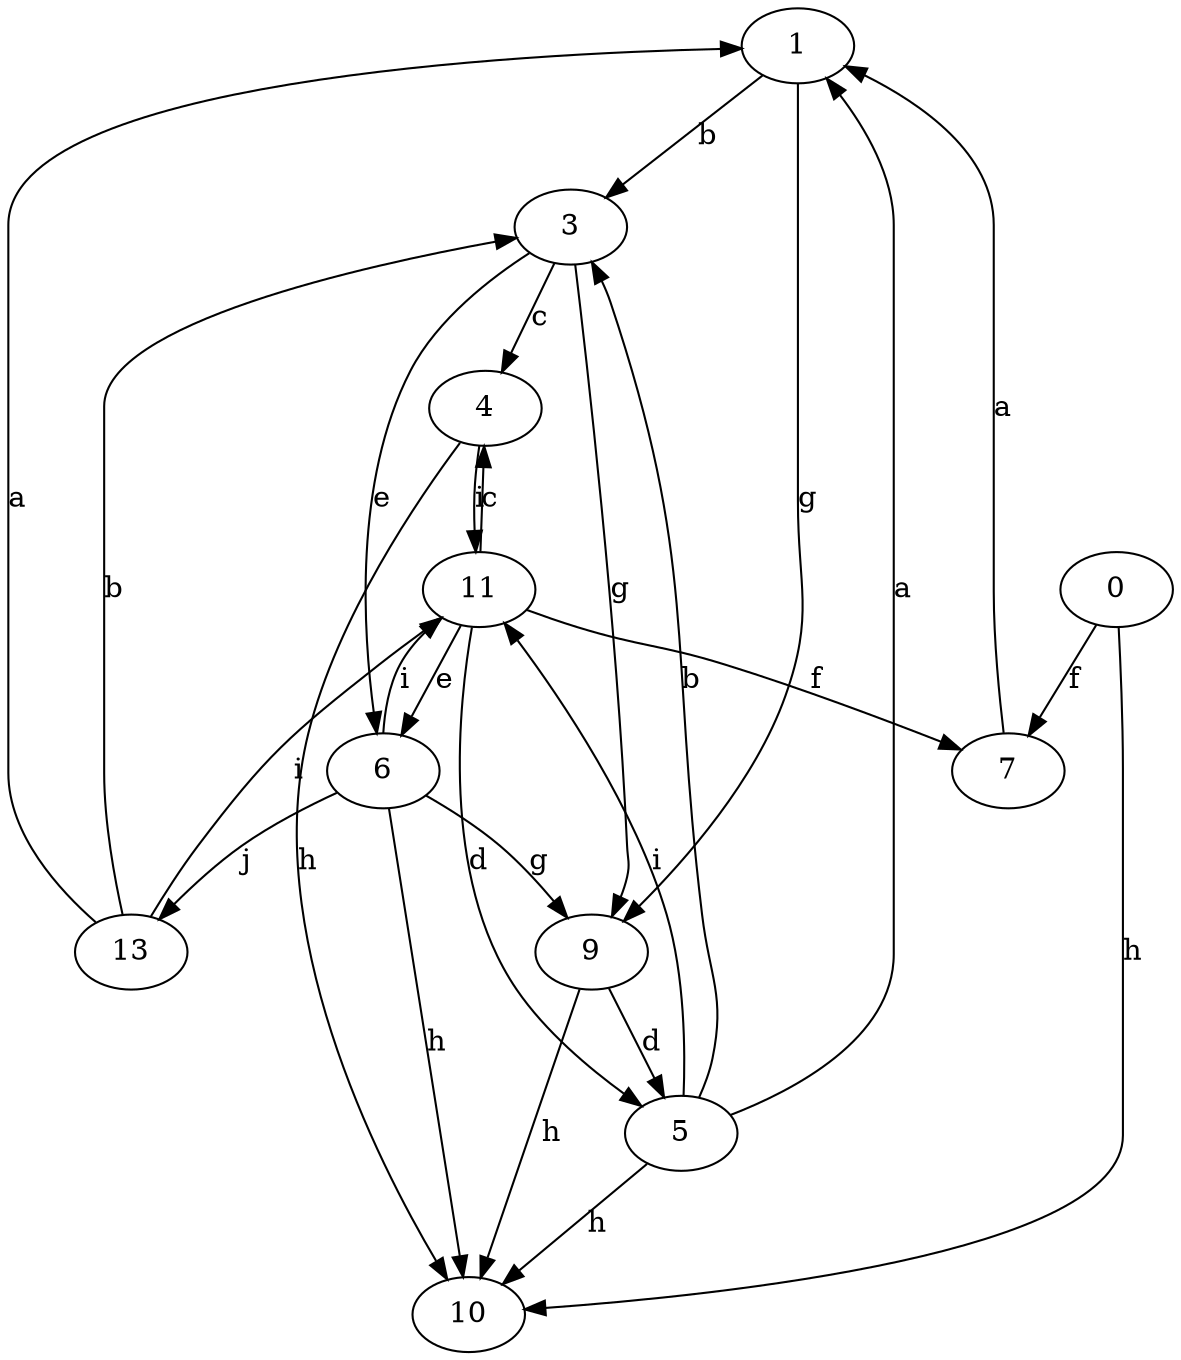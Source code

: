 strict digraph  {
1;
3;
4;
5;
6;
7;
0;
9;
10;
11;
13;
1 -> 3  [label=b];
1 -> 9  [label=g];
3 -> 4  [label=c];
3 -> 6  [label=e];
3 -> 9  [label=g];
4 -> 10  [label=h];
4 -> 11  [label=i];
5 -> 1  [label=a];
5 -> 3  [label=b];
5 -> 10  [label=h];
5 -> 11  [label=i];
6 -> 9  [label=g];
6 -> 10  [label=h];
6 -> 11  [label=i];
6 -> 13  [label=j];
7 -> 1  [label=a];
0 -> 7  [label=f];
0 -> 10  [label=h];
9 -> 5  [label=d];
9 -> 10  [label=h];
11 -> 4  [label=c];
11 -> 5  [label=d];
11 -> 6  [label=e];
11 -> 7  [label=f];
13 -> 1  [label=a];
13 -> 3  [label=b];
13 -> 11  [label=i];
}
